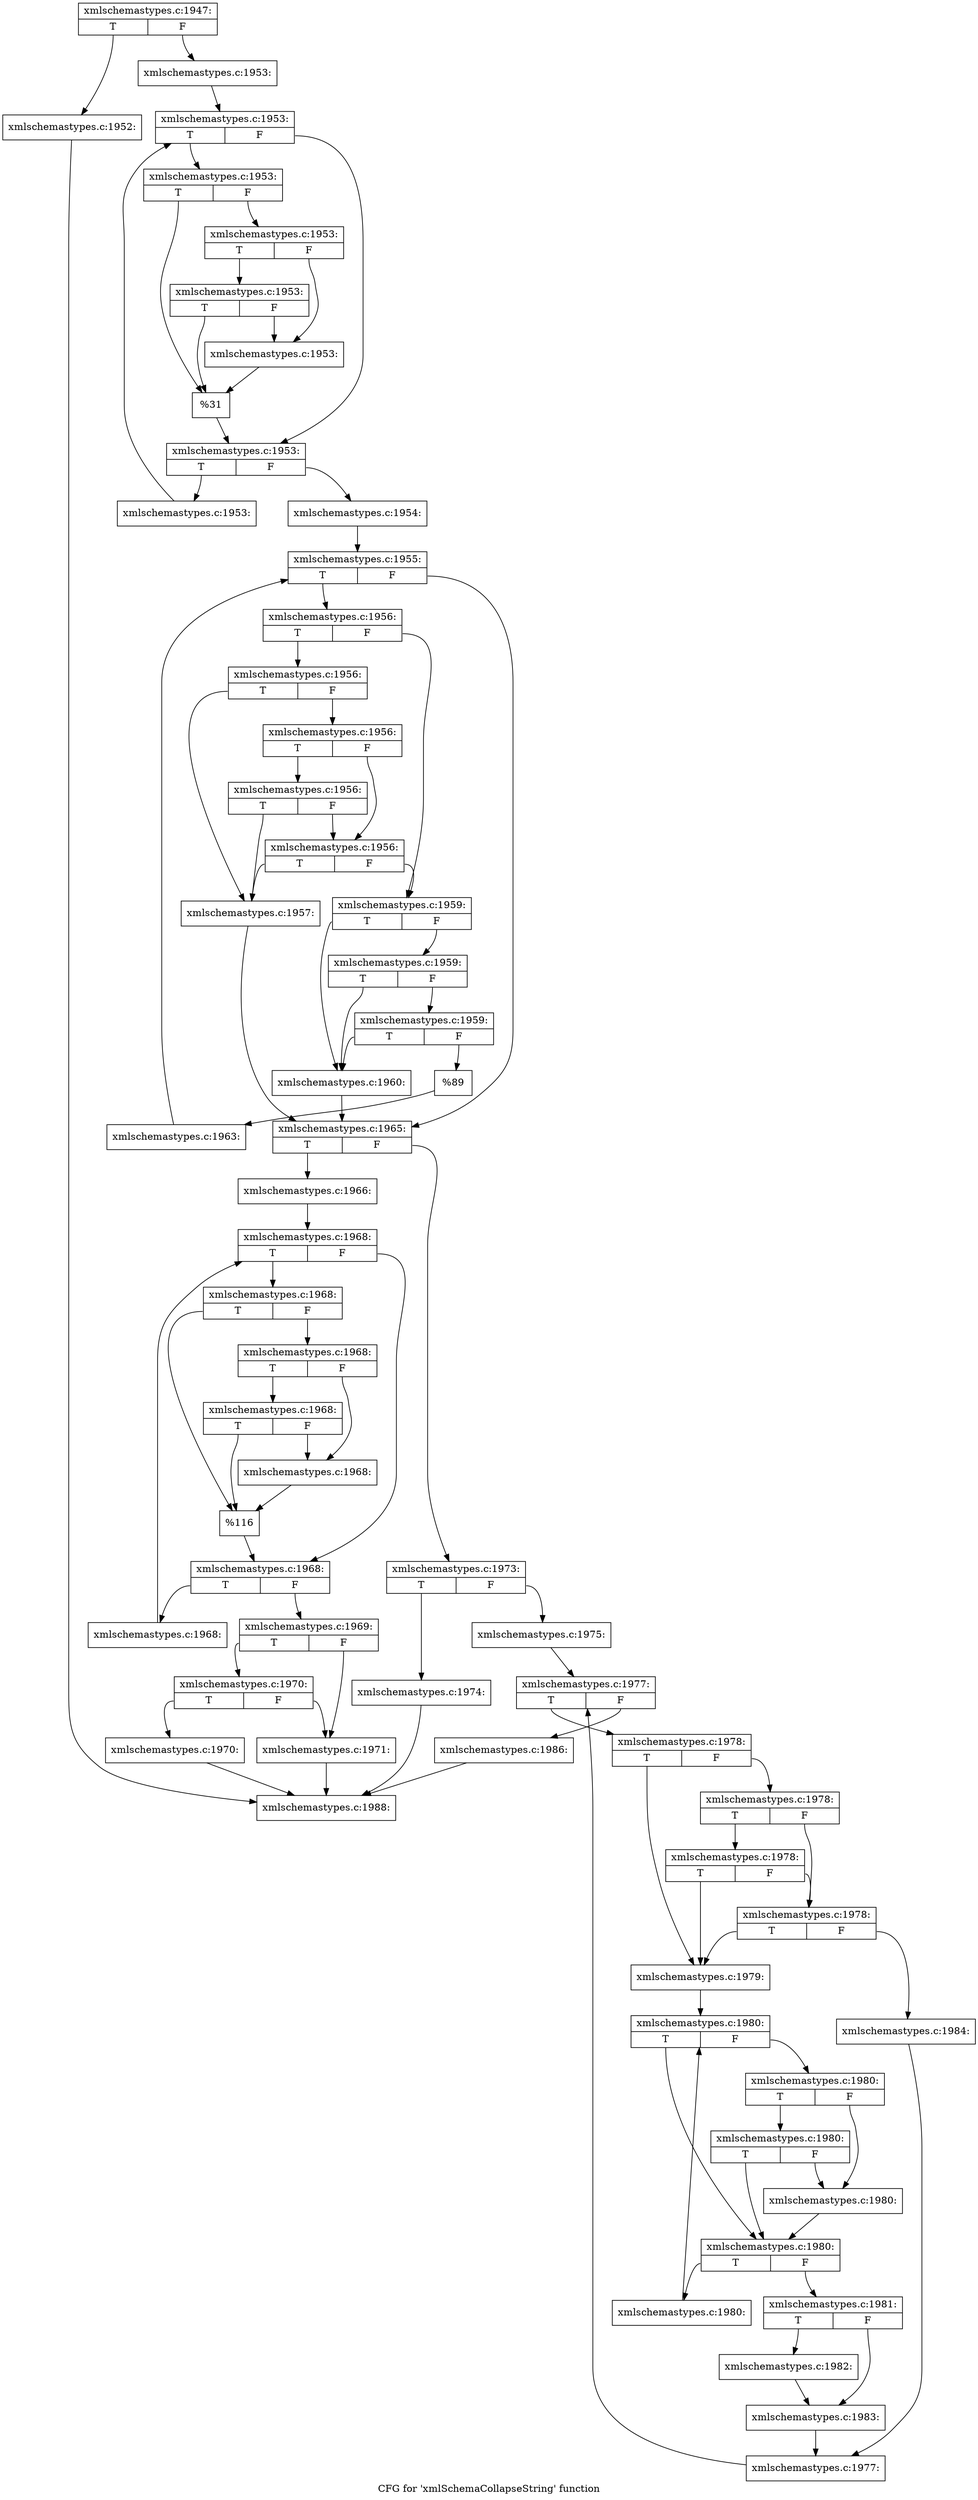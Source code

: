 digraph "CFG for 'xmlSchemaCollapseString' function" {
	label="CFG for 'xmlSchemaCollapseString' function";

	Node0x550aaf0 [shape=record,label="{xmlschemastypes.c:1947:|{<s0>T|<s1>F}}"];
	Node0x550aaf0:s0 -> Node0x55156c0;
	Node0x550aaf0:s1 -> Node0x5515710;
	Node0x55156c0 [shape=record,label="{xmlschemastypes.c:1952:}"];
	Node0x55156c0 -> Node0x550e290;
	Node0x5515710 [shape=record,label="{xmlschemastypes.c:1953:}"];
	Node0x5515710 -> Node0x5515bb0;
	Node0x5515bb0 [shape=record,label="{xmlschemastypes.c:1953:|{<s0>T|<s1>F}}"];
	Node0x5515bb0:s0 -> Node0x5515e60;
	Node0x5515bb0:s1 -> Node0x5515e10;
	Node0x5515e60 [shape=record,label="{xmlschemastypes.c:1953:|{<s0>T|<s1>F}}"];
	Node0x5515e60:s0 -> Node0x5516230;
	Node0x5515e60:s1 -> Node0x55162d0;
	Node0x55162d0 [shape=record,label="{xmlschemastypes.c:1953:|{<s0>T|<s1>F}}"];
	Node0x55162d0:s0 -> Node0x5516530;
	Node0x55162d0:s1 -> Node0x5516280;
	Node0x5516530 [shape=record,label="{xmlschemastypes.c:1953:|{<s0>T|<s1>F}}"];
	Node0x5516530:s0 -> Node0x5516230;
	Node0x5516530:s1 -> Node0x5516280;
	Node0x5516280 [shape=record,label="{xmlschemastypes.c:1953:}"];
	Node0x5516280 -> Node0x5516230;
	Node0x5516230 [shape=record,label="{%31}"];
	Node0x5516230 -> Node0x5515e10;
	Node0x5515e10 [shape=record,label="{xmlschemastypes.c:1953:|{<s0>T|<s1>F}}"];
	Node0x5515e10:s0 -> Node0x55169e0;
	Node0x5515e10:s1 -> Node0x5515d90;
	Node0x55169e0 [shape=record,label="{xmlschemastypes.c:1953:}"];
	Node0x55169e0 -> Node0x5515bb0;
	Node0x5515d90 [shape=record,label="{xmlschemastypes.c:1954:}"];
	Node0x5515d90 -> Node0x5517100;
	Node0x5517100 [shape=record,label="{xmlschemastypes.c:1955:|{<s0>T|<s1>F}}"];
	Node0x5517100:s0 -> Node0x55175b0;
	Node0x5517100:s1 -> Node0x5517320;
	Node0x55175b0 [shape=record,label="{xmlschemastypes.c:1956:|{<s0>T|<s1>F}}"];
	Node0x55175b0:s0 -> Node0x5517890;
	Node0x55175b0:s1 -> Node0x5517840;
	Node0x5517890 [shape=record,label="{xmlschemastypes.c:1956:|{<s0>T|<s1>F}}"];
	Node0x5517890:s0 -> Node0x55177a0;
	Node0x5517890:s1 -> Node0x5517c00;
	Node0x5517c00 [shape=record,label="{xmlschemastypes.c:1956:|{<s0>T|<s1>F}}"];
	Node0x5517c00:s0 -> Node0x5517f50;
	Node0x5517c00:s1 -> Node0x5517b80;
	Node0x5517f50 [shape=record,label="{xmlschemastypes.c:1956:|{<s0>T|<s1>F}}"];
	Node0x5517f50:s0 -> Node0x55177a0;
	Node0x5517f50:s1 -> Node0x5517b80;
	Node0x5517b80 [shape=record,label="{xmlschemastypes.c:1956:|{<s0>T|<s1>F}}"];
	Node0x5517b80:s0 -> Node0x55177a0;
	Node0x5517b80:s1 -> Node0x5517840;
	Node0x55177a0 [shape=record,label="{xmlschemastypes.c:1957:}"];
	Node0x55177a0 -> Node0x5517320;
	Node0x5517840 [shape=record,label="{xmlschemastypes.c:1959:|{<s0>T|<s1>F}}"];
	Node0x5517840:s0 -> Node0x5518d50;
	Node0x5517840:s1 -> Node0x5518e70;
	Node0x5518e70 [shape=record,label="{xmlschemastypes.c:1959:|{<s0>T|<s1>F}}"];
	Node0x5518e70:s0 -> Node0x5518d50;
	Node0x5518e70:s1 -> Node0x5518df0;
	Node0x5518df0 [shape=record,label="{xmlschemastypes.c:1959:|{<s0>T|<s1>F}}"];
	Node0x5518df0:s0 -> Node0x5518d50;
	Node0x5518df0:s1 -> Node0x5518da0;
	Node0x5518d50 [shape=record,label="{xmlschemastypes.c:1960:}"];
	Node0x5518d50 -> Node0x5517320;
	Node0x5518da0 [shape=record,label="{%89}"];
	Node0x5518da0 -> Node0x55177f0;
	Node0x55177f0 [shape=record,label="{xmlschemastypes.c:1963:}"];
	Node0x55177f0 -> Node0x5517100;
	Node0x5517320 [shape=record,label="{xmlschemastypes.c:1965:|{<s0>T|<s1>F}}"];
	Node0x5517320:s0 -> Node0x551a110;
	Node0x5517320:s1 -> Node0x551a160;
	Node0x551a110 [shape=record,label="{xmlschemastypes.c:1966:}"];
	Node0x551a110 -> Node0x551a790;
	Node0x551a790 [shape=record,label="{xmlschemastypes.c:1968:|{<s0>T|<s1>F}}"];
	Node0x551a790:s0 -> Node0x551aa80;
	Node0x551a790:s1 -> Node0x551aa30;
	Node0x551aa80 [shape=record,label="{xmlschemastypes.c:1968:|{<s0>T|<s1>F}}"];
	Node0x551aa80:s0 -> Node0x551adc0;
	Node0x551aa80:s1 -> Node0x551ae60;
	Node0x551ae60 [shape=record,label="{xmlschemastypes.c:1968:|{<s0>T|<s1>F}}"];
	Node0x551ae60:s0 -> Node0x551b0c0;
	Node0x551ae60:s1 -> Node0x551ae10;
	Node0x551b0c0 [shape=record,label="{xmlschemastypes.c:1968:|{<s0>T|<s1>F}}"];
	Node0x551b0c0:s0 -> Node0x551adc0;
	Node0x551b0c0:s1 -> Node0x551ae10;
	Node0x551ae10 [shape=record,label="{xmlschemastypes.c:1968:}"];
	Node0x551ae10 -> Node0x551adc0;
	Node0x551adc0 [shape=record,label="{%116}"];
	Node0x551adc0 -> Node0x551aa30;
	Node0x551aa30 [shape=record,label="{xmlschemastypes.c:1968:|{<s0>T|<s1>F}}"];
	Node0x551aa30:s0 -> Node0x551b570;
	Node0x551aa30:s1 -> Node0x551a9b0;
	Node0x551b570 [shape=record,label="{xmlschemastypes.c:1968:}"];
	Node0x551b570 -> Node0x551a790;
	Node0x551a9b0 [shape=record,label="{xmlschemastypes.c:1969:|{<s0>T|<s1>F}}"];
	Node0x551a9b0:s0 -> Node0x551be30;
	Node0x551a9b0:s1 -> Node0x551bde0;
	Node0x551be30 [shape=record,label="{xmlschemastypes.c:1970:|{<s0>T|<s1>F}}"];
	Node0x551be30:s0 -> Node0x551bd90;
	Node0x551be30:s1 -> Node0x551bde0;
	Node0x551bd90 [shape=record,label="{xmlschemastypes.c:1970:}"];
	Node0x551bd90 -> Node0x550e290;
	Node0x551bde0 [shape=record,label="{xmlschemastypes.c:1971:}"];
	Node0x551bde0 -> Node0x550e290;
	Node0x551a160 [shape=record,label="{xmlschemastypes.c:1973:|{<s0>T|<s1>F}}"];
	Node0x551a160:s0 -> Node0x551ce40;
	Node0x551a160:s1 -> Node0x551d610;
	Node0x551ce40 [shape=record,label="{xmlschemastypes.c:1974:}"];
	Node0x551ce40 -> Node0x550e290;
	Node0x551d610 [shape=record,label="{xmlschemastypes.c:1975:}"];
	Node0x551d610 -> Node0x551de40;
	Node0x551de40 [shape=record,label="{xmlschemastypes.c:1977:|{<s0>T|<s1>F}}"];
	Node0x551de40:s0 -> Node0x551e2b0;
	Node0x551de40:s1 -> Node0x551e020;
	Node0x551e2b0 [shape=record,label="{xmlschemastypes.c:1978:|{<s0>T|<s1>F}}"];
	Node0x551e2b0:s0 -> Node0x551e420;
	Node0x551e2b0:s1 -> Node0x551e590;
	Node0x551e590 [shape=record,label="{xmlschemastypes.c:1978:|{<s0>T|<s1>F}}"];
	Node0x551e590:s0 -> Node0x551e790;
	Node0x551e590:s1 -> Node0x551e510;
	Node0x551e790 [shape=record,label="{xmlschemastypes.c:1978:|{<s0>T|<s1>F}}"];
	Node0x551e790:s0 -> Node0x551e420;
	Node0x551e790:s1 -> Node0x551e510;
	Node0x551e510 [shape=record,label="{xmlschemastypes.c:1978:|{<s0>T|<s1>F}}"];
	Node0x551e510:s0 -> Node0x551e420;
	Node0x551e510:s1 -> Node0x551e4c0;
	Node0x551e420 [shape=record,label="{xmlschemastypes.c:1979:}"];
	Node0x551e420 -> Node0x551f040;
	Node0x551f040 [shape=record,label="{xmlschemastypes.c:1980:|{<s0>T|<s1>F}}"];
	Node0x551f040:s0 -> Node0x551f2a0;
	Node0x551f040:s1 -> Node0x551f340;
	Node0x551f340 [shape=record,label="{xmlschemastypes.c:1980:|{<s0>T|<s1>F}}"];
	Node0x551f340:s0 -> Node0x551f5a0;
	Node0x551f340:s1 -> Node0x551f2f0;
	Node0x551f5a0 [shape=record,label="{xmlschemastypes.c:1980:|{<s0>T|<s1>F}}"];
	Node0x551f5a0:s0 -> Node0x551f2a0;
	Node0x551f5a0:s1 -> Node0x551f2f0;
	Node0x551f2f0 [shape=record,label="{xmlschemastypes.c:1980:}"];
	Node0x551f2f0 -> Node0x551f2a0;
	Node0x551f2a0 [shape=record,label="{xmlschemastypes.c:1980:|{<s0>T|<s1>F}}"];
	Node0x551f2a0:s0 -> Node0x551f9d0;
	Node0x551f2a0:s1 -> Node0x551f220;
	Node0x551f9d0 [shape=record,label="{xmlschemastypes.c:1980:}"];
	Node0x551f9d0 -> Node0x551f040;
	Node0x551f220 [shape=record,label="{xmlschemastypes.c:1981:|{<s0>T|<s1>F}}"];
	Node0x551f220:s0 -> Node0x551ff10;
	Node0x551f220:s1 -> Node0x551ff60;
	Node0x551ff10 [shape=record,label="{xmlschemastypes.c:1982:}"];
	Node0x551ff10 -> Node0x551ff60;
	Node0x551ff60 [shape=record,label="{xmlschemastypes.c:1983:}"];
	Node0x551ff60 -> Node0x551e470;
	Node0x551e4c0 [shape=record,label="{xmlschemastypes.c:1984:}"];
	Node0x551e4c0 -> Node0x551e470;
	Node0x551e470 [shape=record,label="{xmlschemastypes.c:1977:}"];
	Node0x551e470 -> Node0x551de40;
	Node0x551e020 [shape=record,label="{xmlschemastypes.c:1986:}"];
	Node0x551e020 -> Node0x550e290;
	Node0x550e290 [shape=record,label="{xmlschemastypes.c:1988:}"];
}
